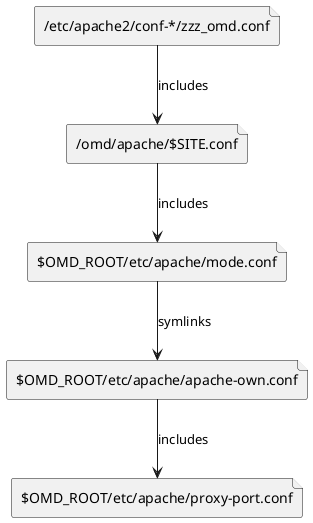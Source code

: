 @startuml

file "/etc/apache2/conf-*/zzz_omd.conf" as system_hook
file "/omd/apache/$SITE.conf" as site_hook
file "$OMD_ROOT/etc/apache/mode.conf" as mode_link
file "$OMD_ROOT/etc/apache/apache-own.conf" as site_conf
file "$OMD_ROOT/etc/apache/proxy-port.conf" as proxy_conf

system_hook -d-> site_hook : includes
site_hook -d-> mode_link : includes
mode_link -d-> site_conf : symlinks
site_conf -d-> proxy_conf : includes

@enduml
